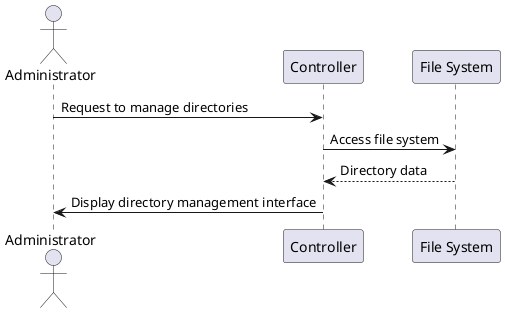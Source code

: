 @startuml manage_directories_sequence_diagram
actor Administrator

participant Controller
participant "File System" as FileSystem

Administrator -> Controller: Request to manage directories
Controller -> FileSystem: Access file system
FileSystem --> Controller: Directory data
Controller -> Administrator: Display directory management interface
@enduml
